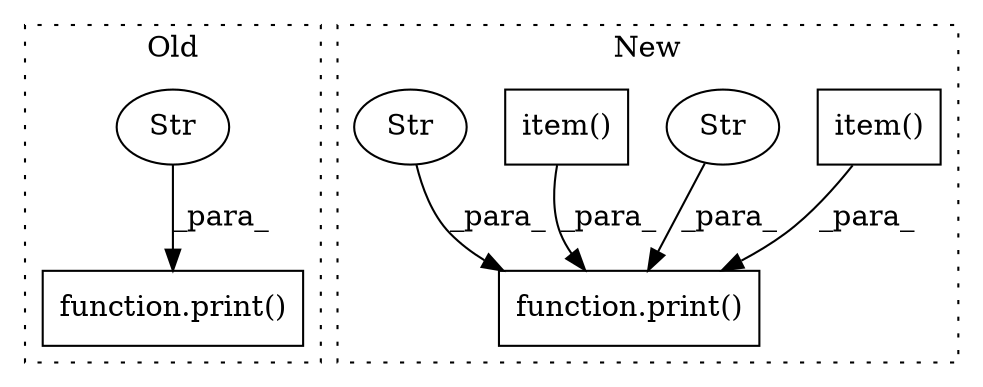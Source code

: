 digraph G {
subgraph cluster0 {
1 [label="function.print()" a="75" s="4609,4631" l="6,1" shape="box"];
3 [label="Str" a="66" s="4615" l="13" shape="ellipse"];
label = "Old";
style="dotted";
}
subgraph cluster1 {
2 [label="item()" a="75" s="5595" l="17" shape="box"];
4 [label="function.print()" a="75" s="5574,5674" l="6,1" shape="box"];
5 [label="Str" a="66" s="5636" l="7" shape="ellipse"];
6 [label="item()" a="75" s="5645" l="29" shape="box"];
7 [label="Str" a="66" s="5580" l="13" shape="ellipse"];
label = "New";
style="dotted";
}
2 -> 4 [label="_para_"];
3 -> 1 [label="_para_"];
5 -> 4 [label="_para_"];
6 -> 4 [label="_para_"];
7 -> 4 [label="_para_"];
}